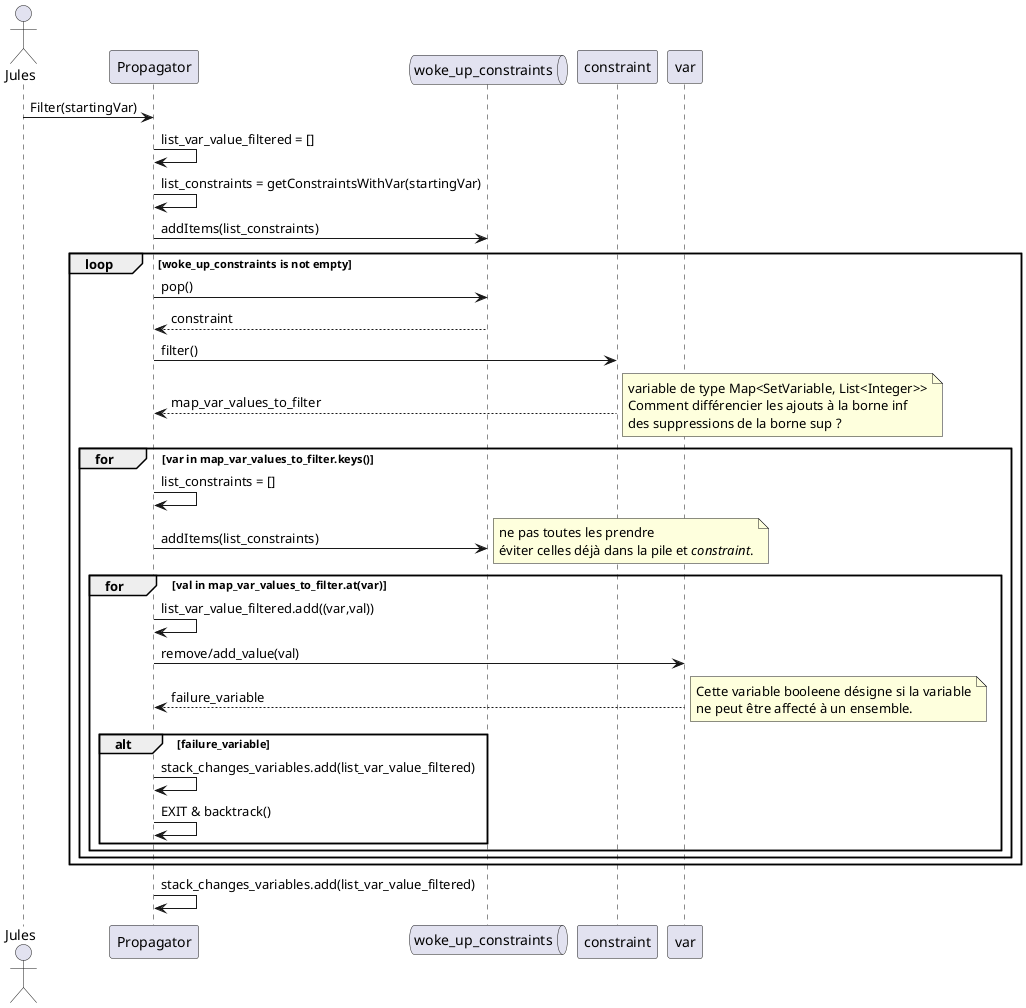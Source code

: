 @startuml filter_sequence
actor Jules
participant Propagator
queue woke_up_constraints

participant constraint
participant var

Jules -> Propagator : Filter(startingVar)
Propagator -> Propagator : list_var_value_filtered = []
Propagator -> Propagator : list_constraints = getConstraintsWithVar(startingVar)
Propagator -> woke_up_constraints : addItems(list_constraints)
loop woke_up_constraints is not empty
    Propagator -> woke_up_constraints : pop()
    return constraint
    Propagator -> constraint : filter()
    return map_var_values_to_filter
    note right
        variable de type Map<SetVariable, List<Integer>>
        Comment différencier les ajouts à la borne inf
        des suppressions de la borne sup ?
    end note
    group for [var in map_var_values_to_filter.keys()]
        Propagator -> Propagator : list_constraints = []
        Propagator -> woke_up_constraints : addItems(list_constraints)
        note right
            ne pas toutes les prendre
            éviter celles déjà dans la pile et <i>constraint</i>.
        end note
        group for [val in map_var_values_to_filter.at(var)]
            Propagator -> Propagator : list_var_value_filtered.add((var,val))
            Propagator -> var : remove/add_value(val)
            return failure_variable
            note right
                Cette variable booleene désigne si la variable
                ne peut être affecté à un ensemble.
            end note
            alt failure_variable
                Propagator -> Propagator : stack_changes_variables.add(list_var_value_filtered)
                Propagator -> Propagator : EXIT & backtrack()
            end

        end
    end
end
Propagator -> Propagator : stack_changes_variables.add(list_var_value_filtered)
@enduml